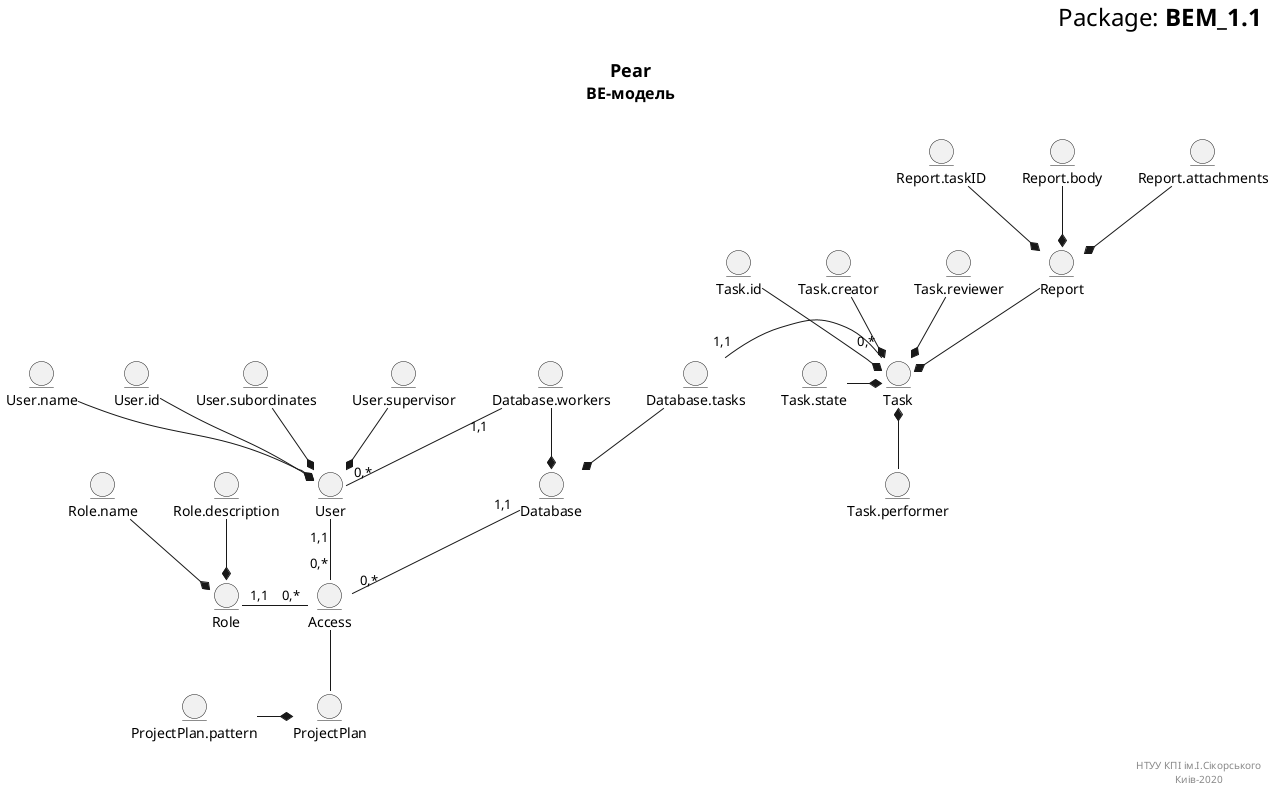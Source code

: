 @startuml
 right header
 <font size=24 color=black>Package: <b>BEM_1.1

 end header

 title
 <font size=18 color=black>Pear
 <font size=16 color=black>BE-модель

 end title

 entity ProjectPlan
 entity ProjectPlan.pattern

 entity User
 entity User.name
 entity User.id
 entity User.subordinates
 entity User.supervisor

 entity Access

 entity Role
 entity Role.name
 entity Role.description

 entity Task
 entity Task.id
 entity Task.creator
 entity Task.performer
 entity Task.reviewer
 entity Task.state

 entity Report
 entity Report.taskID
 entity Report.body
 entity Report.attachments

 entity Database
 entity Database.workers
 entity Database.tasks

 ProjectPlan.pattern -r-* ProjectPlan

 Task.id -d-* Task
 Task.creator -d-* Task
 Task.performer -u-* Task
 Task.reviewer -d-* Task
 Task.state -r-* Task
 Report --* Task

 Report.taskID --* Report
 Report.body --* Report
 Report.attachments --* Report

 Database.tasks --* Database
 Database.workers --* Database

 User.name --* User
 User.id --* User
 User.subordinates --* User
 User.supervisor --* User

 Role.name --* Role
 Role.description --* Role

 Task "0,*"-l- "1,1" Database.tasks

 Database.workers "1,1"-d- "0,*" User

 Role "1,1"-r- "0,*" Access

 Access -- ProjectPlan

 User "1,1"-- "0,*" Access

 Access "0,*"-u- "1,1" Database

 right footer

 НТУУ КПІ ім.І.Сікорського
 Киів-2020
 end footer
@enduml

@startuml
right header
<font size=24 color=black>Package: <b>ERM_1.1

end header

title
<font size=18 color=black>Pear
<font size=16 color=black>ER-модель

end title

entity Project {
}

entity Project_Property {
 key
 value
}

Project_Property "0,*"-->"1,1" Project

entity Task {
}

entity Task_Property {
 key
 value
}


Task_Property "0,*"--> "1,1" Task

Task "0,*" -- "1,1" Project

entity State {
}

entity Event{
 date
}

entity Worker {
 name
 id
}


Event "0,*" -- "1,1" Task
Event "0,*" -- "1,1" State
Event "0,*" -- "1,1 +Initiator" Worker

entity Association {
}


entity Role {
 name
 description
}

Association "0,*" -u-> "1,1" Task
Association "0,*" --> "1,1" Worker
Association "0,*" --> "1,1" Role

entity Report {
}

entity Report_Property {
 key
 value
}

Report_Property "0,*"--> "1,1" Report




Report --> Task



right footer

НТУУ КПІ ім.І.Сікорського
Киів-2020
end footer
@enduml
